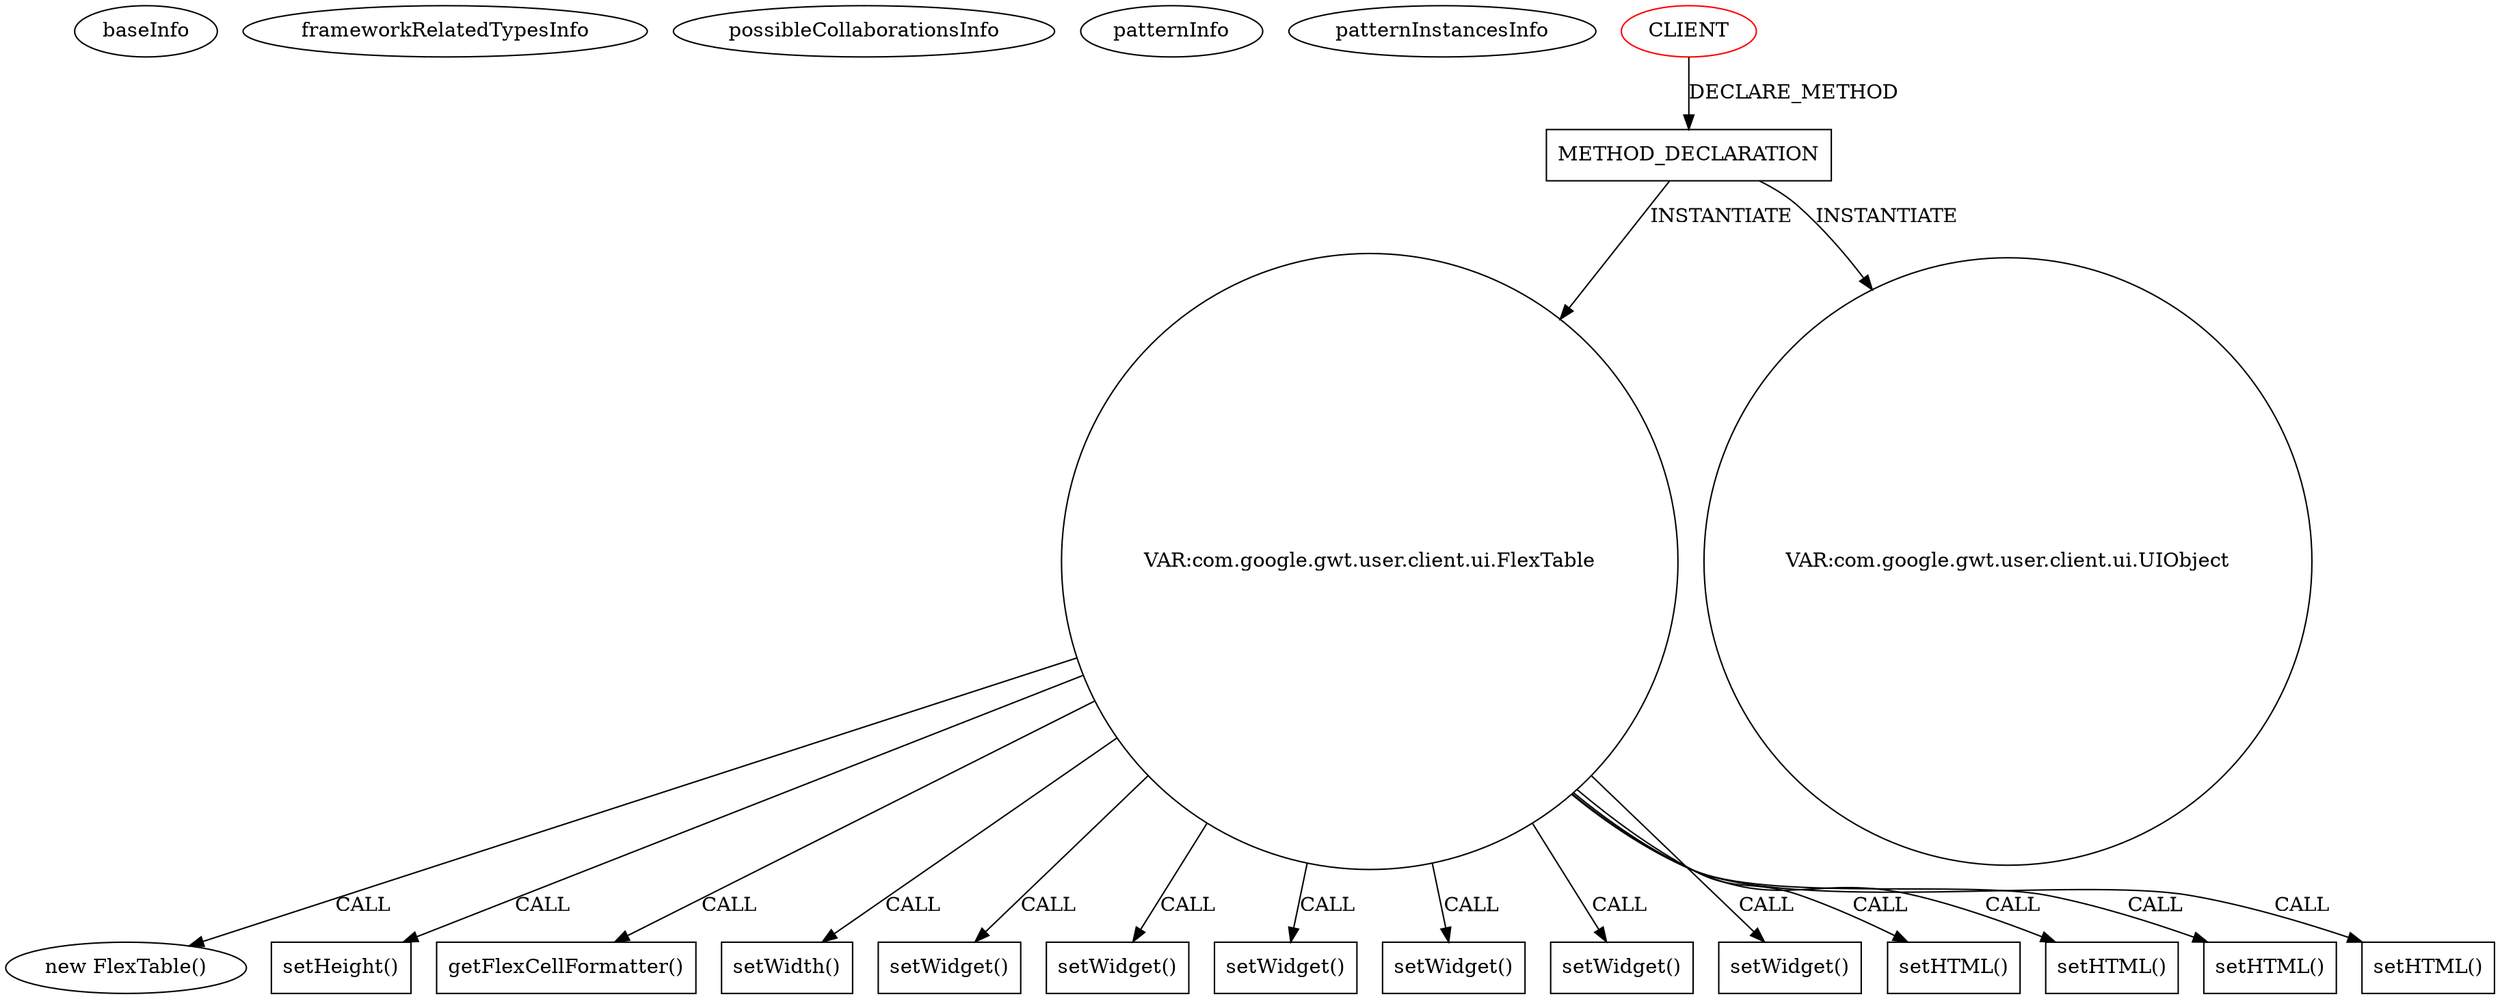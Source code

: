 digraph {
baseInfo[graphId=1099,category="pattern",isAnonymous=false,possibleRelation=false]
frameworkRelatedTypesInfo[]
possibleCollaborationsInfo[]
patternInfo[frequency=2.0,patternRootClient=0]
patternInstancesInfo[0="MainMain-ChatCafeine~/MainMain-ChatCafeine/ChatCafeine-master/ChatCafeine/src/sources/client/vue/administration/AdminPanel.java~AdminPanel~204",1="MainMain-ChatCafeine~/MainMain-ChatCafeine/ChatCafeine-master/ChatCafeine/src/sources/client/vue/accueil/AccueilPanel.java~AccueilPanel~198"]
183[label="new FlexTable()",vertexType="CONSTRUCTOR_CALL",isFrameworkType=false]
184[label="VAR:com.google.gwt.user.client.ui.FlexTable",vertexType="VARIABLE_EXPRESION",isFrameworkType=false,shape=circle]
191[label="setHeight()",vertexType="INSIDE_CALL",isFrameworkType=false,shape=box]
193[label="getFlexCellFormatter()",vertexType="INSIDE_CALL",isFrameworkType=false,shape=box]
189[label="setWidth()",vertexType="INSIDE_CALL",isFrameworkType=false,shape=box]
169[label="METHOD_DECLARATION",vertexType="CLIENT_METHOD_DECLARATION",isFrameworkType=false,shape=box]
0[label="CLIENT",vertexType="ROOT_CLIENT_CLASS_DECLARATION",isFrameworkType=false,color=red]
173[label="VAR:com.google.gwt.user.client.ui.UIObject",vertexType="VARIABLE_EXPRESION",isFrameworkType=false,shape=circle]
263[label="setWidget()",vertexType="INSIDE_CALL",isFrameworkType=false,shape=box]
261[label="setWidget()",vertexType="INSIDE_CALL",isFrameworkType=false,shape=box]
253[label="setWidget()",vertexType="INSIDE_CALL",isFrameworkType=false,shape=box]
247[label="setWidget()",vertexType="INSIDE_CALL",isFrameworkType=false,shape=box]
251[label="setWidget()",vertexType="INSIDE_CALL",isFrameworkType=false,shape=box]
265[label="setWidget()",vertexType="INSIDE_CALL",isFrameworkType=false,shape=box]
233[label="setHTML()",vertexType="INSIDE_CALL",isFrameworkType=false,shape=box]
245[label="setHTML()",vertexType="INSIDE_CALL",isFrameworkType=false,shape=box]
195[label="setHTML()",vertexType="INSIDE_CALL",isFrameworkType=false,shape=box]
259[label="setHTML()",vertexType="INSIDE_CALL",isFrameworkType=false,shape=box]
184->265[label="CALL"]
184->189[label="CALL"]
184->183[label="CALL"]
184->251[label="CALL"]
184->261[label="CALL"]
169->184[label="INSTANTIATE"]
184->233[label="CALL"]
184->259[label="CALL"]
184->253[label="CALL"]
169->173[label="INSTANTIATE"]
184->195[label="CALL"]
184->247[label="CALL"]
184->245[label="CALL"]
0->169[label="DECLARE_METHOD"]
184->191[label="CALL"]
184->263[label="CALL"]
184->193[label="CALL"]
}

